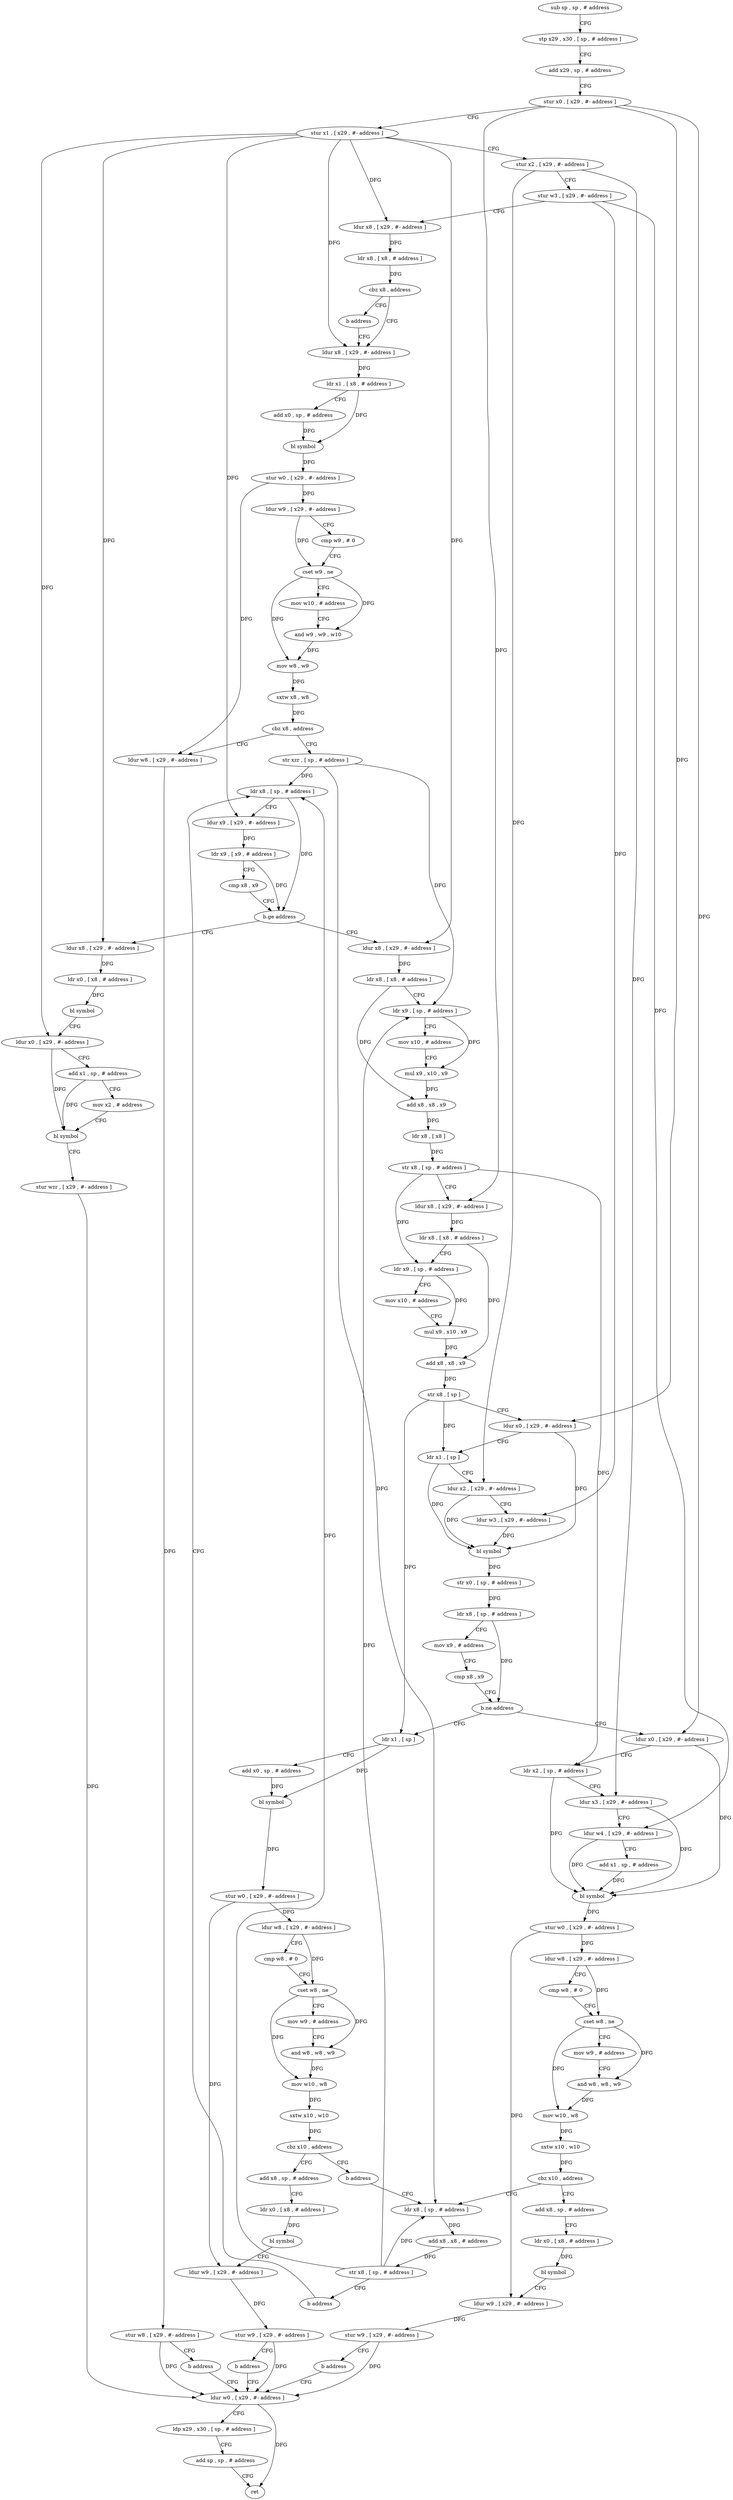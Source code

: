 digraph "func" {
"4305200" [label = "sub sp , sp , # address" ]
"4305204" [label = "stp x29 , x30 , [ sp , # address ]" ]
"4305208" [label = "add x29 , sp , # address" ]
"4305212" [label = "stur x0 , [ x29 , #- address ]" ]
"4305216" [label = "stur x1 , [ x29 , #- address ]" ]
"4305220" [label = "stur x2 , [ x29 , #- address ]" ]
"4305224" [label = "stur w3 , [ x29 , #- address ]" ]
"4305228" [label = "ldur x8 , [ x29 , #- address ]" ]
"4305232" [label = "ldr x8 , [ x8 , # address ]" ]
"4305236" [label = "cbz x8 , address" ]
"4305244" [label = "ldur x8 , [ x29 , #- address ]" ]
"4305240" [label = "b address" ]
"4305248" [label = "ldr x1 , [ x8 , # address ]" ]
"4305252" [label = "add x0 , sp , # address" ]
"4305256" [label = "bl symbol" ]
"4305260" [label = "stur w0 , [ x29 , #- address ]" ]
"4305264" [label = "ldur w9 , [ x29 , #- address ]" ]
"4305268" [label = "cmp w9 , # 0" ]
"4305272" [label = "cset w9 , ne" ]
"4305276" [label = "mov w10 , # address" ]
"4305280" [label = "and w9 , w9 , w10" ]
"4305284" [label = "mov w8 , w9" ]
"4305288" [label = "sxtw x8 , w8" ]
"4305292" [label = "cbz x8 , address" ]
"4305308" [label = "str xzr , [ sp , # address ]" ]
"4305296" [label = "ldur w8 , [ x29 , #- address ]" ]
"4305312" [label = "ldr x8 , [ sp , # address ]" ]
"4305300" [label = "stur w8 , [ x29 , #- address ]" ]
"4305304" [label = "b address" ]
"4305640" [label = "ldur w0 , [ x29 , #- address ]" ]
"4305608" [label = "ldur x8 , [ x29 , #- address ]" ]
"4305612" [label = "ldr x0 , [ x8 , # address ]" ]
"4305616" [label = "bl symbol" ]
"4305620" [label = "ldur x0 , [ x29 , #- address ]" ]
"4305624" [label = "add x1 , sp , # address" ]
"4305628" [label = "mov x2 , # address" ]
"4305632" [label = "bl symbol" ]
"4305636" [label = "stur wzr , [ x29 , #- address ]" ]
"4305332" [label = "ldur x8 , [ x29 , #- address ]" ]
"4305336" [label = "ldr x8 , [ x8 , # address ]" ]
"4305340" [label = "ldr x9 , [ sp , # address ]" ]
"4305344" [label = "mov x10 , # address" ]
"4305348" [label = "mul x9 , x10 , x9" ]
"4305352" [label = "add x8 , x8 , x9" ]
"4305356" [label = "ldr x8 , [ x8 ]" ]
"4305360" [label = "str x8 , [ sp , # address ]" ]
"4305364" [label = "ldur x8 , [ x29 , #- address ]" ]
"4305368" [label = "ldr x8 , [ x8 , # address ]" ]
"4305372" [label = "ldr x9 , [ sp , # address ]" ]
"4305376" [label = "mov x10 , # address" ]
"4305380" [label = "mul x9 , x10 , x9" ]
"4305384" [label = "add x8 , x8 , x9" ]
"4305388" [label = "str x8 , [ sp ]" ]
"4305392" [label = "ldur x0 , [ x29 , #- address ]" ]
"4305396" [label = "ldr x1 , [ sp ]" ]
"4305400" [label = "ldur x2 , [ x29 , #- address ]" ]
"4305404" [label = "ldur w3 , [ x29 , #- address ]" ]
"4305408" [label = "bl symbol" ]
"4305412" [label = "str x0 , [ sp , # address ]" ]
"4305416" [label = "ldr x8 , [ sp , # address ]" ]
"4305420" [label = "mov x9 , # address" ]
"4305424" [label = "cmp x8 , x9" ]
"4305428" [label = "b.ne address" ]
"4305508" [label = "ldur x0 , [ x29 , #- address ]" ]
"4305432" [label = "ldr x1 , [ sp ]" ]
"4305644" [label = "ldp x29 , x30 , [ sp , # address ]" ]
"4305648" [label = "add sp , sp , # address" ]
"4305652" [label = "ret" ]
"4305512" [label = "ldr x2 , [ sp , # address ]" ]
"4305516" [label = "ldur x3 , [ x29 , #- address ]" ]
"4305520" [label = "ldur w4 , [ x29 , #- address ]" ]
"4305524" [label = "add x1 , sp , # address" ]
"4305528" [label = "bl symbol" ]
"4305532" [label = "stur w0 , [ x29 , #- address ]" ]
"4305536" [label = "ldur w8 , [ x29 , #- address ]" ]
"4305540" [label = "cmp w8 , # 0" ]
"4305544" [label = "cset w8 , ne" ]
"4305548" [label = "mov w9 , # address" ]
"4305552" [label = "and w8 , w8 , w9" ]
"4305556" [label = "mov w10 , w8" ]
"4305560" [label = "sxtw x10 , w10" ]
"4305564" [label = "cbz x10 , address" ]
"4305592" [label = "ldr x8 , [ sp , # address ]" ]
"4305568" [label = "add x8 , sp , # address" ]
"4305436" [label = "add x0 , sp , # address" ]
"4305440" [label = "bl symbol" ]
"4305444" [label = "stur w0 , [ x29 , #- address ]" ]
"4305448" [label = "ldur w8 , [ x29 , #- address ]" ]
"4305452" [label = "cmp w8 , # 0" ]
"4305456" [label = "cset w8 , ne" ]
"4305460" [label = "mov w9 , # address" ]
"4305464" [label = "and w8 , w8 , w9" ]
"4305468" [label = "mov w10 , w8" ]
"4305472" [label = "sxtw x10 , w10" ]
"4305476" [label = "cbz x10 , address" ]
"4305504" [label = "b address" ]
"4305480" [label = "add x8 , sp , # address" ]
"4305596" [label = "add x8 , x8 , # address" ]
"4305600" [label = "str x8 , [ sp , # address ]" ]
"4305604" [label = "b address" ]
"4305572" [label = "ldr x0 , [ x8 , # address ]" ]
"4305576" [label = "bl symbol" ]
"4305580" [label = "ldur w9 , [ x29 , #- address ]" ]
"4305584" [label = "stur w9 , [ x29 , #- address ]" ]
"4305588" [label = "b address" ]
"4305484" [label = "ldr x0 , [ x8 , # address ]" ]
"4305488" [label = "bl symbol" ]
"4305492" [label = "ldur w9 , [ x29 , #- address ]" ]
"4305496" [label = "stur w9 , [ x29 , #- address ]" ]
"4305500" [label = "b address" ]
"4305316" [label = "ldur x9 , [ x29 , #- address ]" ]
"4305320" [label = "ldr x9 , [ x9 , # address ]" ]
"4305324" [label = "cmp x8 , x9" ]
"4305328" [label = "b.ge address" ]
"4305200" -> "4305204" [ label = "CFG" ]
"4305204" -> "4305208" [ label = "CFG" ]
"4305208" -> "4305212" [ label = "CFG" ]
"4305212" -> "4305216" [ label = "CFG" ]
"4305212" -> "4305364" [ label = "DFG" ]
"4305212" -> "4305392" [ label = "DFG" ]
"4305212" -> "4305508" [ label = "DFG" ]
"4305216" -> "4305220" [ label = "CFG" ]
"4305216" -> "4305228" [ label = "DFG" ]
"4305216" -> "4305244" [ label = "DFG" ]
"4305216" -> "4305316" [ label = "DFG" ]
"4305216" -> "4305608" [ label = "DFG" ]
"4305216" -> "4305620" [ label = "DFG" ]
"4305216" -> "4305332" [ label = "DFG" ]
"4305220" -> "4305224" [ label = "CFG" ]
"4305220" -> "4305400" [ label = "DFG" ]
"4305220" -> "4305516" [ label = "DFG" ]
"4305224" -> "4305228" [ label = "CFG" ]
"4305224" -> "4305404" [ label = "DFG" ]
"4305224" -> "4305520" [ label = "DFG" ]
"4305228" -> "4305232" [ label = "DFG" ]
"4305232" -> "4305236" [ label = "DFG" ]
"4305236" -> "4305244" [ label = "CFG" ]
"4305236" -> "4305240" [ label = "CFG" ]
"4305244" -> "4305248" [ label = "DFG" ]
"4305240" -> "4305244" [ label = "CFG" ]
"4305248" -> "4305252" [ label = "CFG" ]
"4305248" -> "4305256" [ label = "DFG" ]
"4305252" -> "4305256" [ label = "DFG" ]
"4305256" -> "4305260" [ label = "DFG" ]
"4305260" -> "4305264" [ label = "DFG" ]
"4305260" -> "4305296" [ label = "DFG" ]
"4305264" -> "4305268" [ label = "CFG" ]
"4305264" -> "4305272" [ label = "DFG" ]
"4305268" -> "4305272" [ label = "CFG" ]
"4305272" -> "4305276" [ label = "CFG" ]
"4305272" -> "4305280" [ label = "DFG" ]
"4305272" -> "4305284" [ label = "DFG" ]
"4305276" -> "4305280" [ label = "CFG" ]
"4305280" -> "4305284" [ label = "DFG" ]
"4305284" -> "4305288" [ label = "DFG" ]
"4305288" -> "4305292" [ label = "DFG" ]
"4305292" -> "4305308" [ label = "CFG" ]
"4305292" -> "4305296" [ label = "CFG" ]
"4305308" -> "4305312" [ label = "DFG" ]
"4305308" -> "4305340" [ label = "DFG" ]
"4305308" -> "4305592" [ label = "DFG" ]
"4305296" -> "4305300" [ label = "DFG" ]
"4305312" -> "4305316" [ label = "CFG" ]
"4305312" -> "4305328" [ label = "DFG" ]
"4305300" -> "4305304" [ label = "CFG" ]
"4305300" -> "4305640" [ label = "DFG" ]
"4305304" -> "4305640" [ label = "CFG" ]
"4305640" -> "4305644" [ label = "CFG" ]
"4305640" -> "4305652" [ label = "DFG" ]
"4305608" -> "4305612" [ label = "DFG" ]
"4305612" -> "4305616" [ label = "DFG" ]
"4305616" -> "4305620" [ label = "CFG" ]
"4305620" -> "4305624" [ label = "CFG" ]
"4305620" -> "4305632" [ label = "DFG" ]
"4305624" -> "4305628" [ label = "CFG" ]
"4305624" -> "4305632" [ label = "DFG" ]
"4305628" -> "4305632" [ label = "CFG" ]
"4305632" -> "4305636" [ label = "CFG" ]
"4305636" -> "4305640" [ label = "DFG" ]
"4305332" -> "4305336" [ label = "DFG" ]
"4305336" -> "4305340" [ label = "CFG" ]
"4305336" -> "4305352" [ label = "DFG" ]
"4305340" -> "4305344" [ label = "CFG" ]
"4305340" -> "4305348" [ label = "DFG" ]
"4305344" -> "4305348" [ label = "CFG" ]
"4305348" -> "4305352" [ label = "DFG" ]
"4305352" -> "4305356" [ label = "DFG" ]
"4305356" -> "4305360" [ label = "DFG" ]
"4305360" -> "4305364" [ label = "CFG" ]
"4305360" -> "4305372" [ label = "DFG" ]
"4305360" -> "4305512" [ label = "DFG" ]
"4305364" -> "4305368" [ label = "DFG" ]
"4305368" -> "4305372" [ label = "CFG" ]
"4305368" -> "4305384" [ label = "DFG" ]
"4305372" -> "4305376" [ label = "CFG" ]
"4305372" -> "4305380" [ label = "DFG" ]
"4305376" -> "4305380" [ label = "CFG" ]
"4305380" -> "4305384" [ label = "DFG" ]
"4305384" -> "4305388" [ label = "DFG" ]
"4305388" -> "4305392" [ label = "CFG" ]
"4305388" -> "4305396" [ label = "DFG" ]
"4305388" -> "4305432" [ label = "DFG" ]
"4305392" -> "4305396" [ label = "CFG" ]
"4305392" -> "4305408" [ label = "DFG" ]
"4305396" -> "4305400" [ label = "CFG" ]
"4305396" -> "4305408" [ label = "DFG" ]
"4305400" -> "4305404" [ label = "CFG" ]
"4305400" -> "4305408" [ label = "DFG" ]
"4305404" -> "4305408" [ label = "DFG" ]
"4305408" -> "4305412" [ label = "DFG" ]
"4305412" -> "4305416" [ label = "DFG" ]
"4305416" -> "4305420" [ label = "CFG" ]
"4305416" -> "4305428" [ label = "DFG" ]
"4305420" -> "4305424" [ label = "CFG" ]
"4305424" -> "4305428" [ label = "CFG" ]
"4305428" -> "4305508" [ label = "CFG" ]
"4305428" -> "4305432" [ label = "CFG" ]
"4305508" -> "4305512" [ label = "CFG" ]
"4305508" -> "4305528" [ label = "DFG" ]
"4305432" -> "4305436" [ label = "CFG" ]
"4305432" -> "4305440" [ label = "DFG" ]
"4305644" -> "4305648" [ label = "CFG" ]
"4305648" -> "4305652" [ label = "CFG" ]
"4305512" -> "4305516" [ label = "CFG" ]
"4305512" -> "4305528" [ label = "DFG" ]
"4305516" -> "4305520" [ label = "CFG" ]
"4305516" -> "4305528" [ label = "DFG" ]
"4305520" -> "4305524" [ label = "CFG" ]
"4305520" -> "4305528" [ label = "DFG" ]
"4305524" -> "4305528" [ label = "DFG" ]
"4305528" -> "4305532" [ label = "DFG" ]
"4305532" -> "4305536" [ label = "DFG" ]
"4305532" -> "4305580" [ label = "DFG" ]
"4305536" -> "4305540" [ label = "CFG" ]
"4305536" -> "4305544" [ label = "DFG" ]
"4305540" -> "4305544" [ label = "CFG" ]
"4305544" -> "4305548" [ label = "CFG" ]
"4305544" -> "4305552" [ label = "DFG" ]
"4305544" -> "4305556" [ label = "DFG" ]
"4305548" -> "4305552" [ label = "CFG" ]
"4305552" -> "4305556" [ label = "DFG" ]
"4305556" -> "4305560" [ label = "DFG" ]
"4305560" -> "4305564" [ label = "DFG" ]
"4305564" -> "4305592" [ label = "CFG" ]
"4305564" -> "4305568" [ label = "CFG" ]
"4305592" -> "4305596" [ label = "DFG" ]
"4305568" -> "4305572" [ label = "CFG" ]
"4305436" -> "4305440" [ label = "DFG" ]
"4305440" -> "4305444" [ label = "DFG" ]
"4305444" -> "4305448" [ label = "DFG" ]
"4305444" -> "4305492" [ label = "DFG" ]
"4305448" -> "4305452" [ label = "CFG" ]
"4305448" -> "4305456" [ label = "DFG" ]
"4305452" -> "4305456" [ label = "CFG" ]
"4305456" -> "4305460" [ label = "CFG" ]
"4305456" -> "4305464" [ label = "DFG" ]
"4305456" -> "4305468" [ label = "DFG" ]
"4305460" -> "4305464" [ label = "CFG" ]
"4305464" -> "4305468" [ label = "DFG" ]
"4305468" -> "4305472" [ label = "DFG" ]
"4305472" -> "4305476" [ label = "DFG" ]
"4305476" -> "4305504" [ label = "CFG" ]
"4305476" -> "4305480" [ label = "CFG" ]
"4305504" -> "4305592" [ label = "CFG" ]
"4305480" -> "4305484" [ label = "CFG" ]
"4305596" -> "4305600" [ label = "DFG" ]
"4305600" -> "4305604" [ label = "CFG" ]
"4305600" -> "4305312" [ label = "DFG" ]
"4305600" -> "4305340" [ label = "DFG" ]
"4305600" -> "4305592" [ label = "DFG" ]
"4305604" -> "4305312" [ label = "CFG" ]
"4305572" -> "4305576" [ label = "DFG" ]
"4305576" -> "4305580" [ label = "CFG" ]
"4305580" -> "4305584" [ label = "DFG" ]
"4305584" -> "4305588" [ label = "CFG" ]
"4305584" -> "4305640" [ label = "DFG" ]
"4305588" -> "4305640" [ label = "CFG" ]
"4305484" -> "4305488" [ label = "DFG" ]
"4305488" -> "4305492" [ label = "CFG" ]
"4305492" -> "4305496" [ label = "DFG" ]
"4305496" -> "4305500" [ label = "CFG" ]
"4305496" -> "4305640" [ label = "DFG" ]
"4305500" -> "4305640" [ label = "CFG" ]
"4305316" -> "4305320" [ label = "DFG" ]
"4305320" -> "4305324" [ label = "CFG" ]
"4305320" -> "4305328" [ label = "DFG" ]
"4305324" -> "4305328" [ label = "CFG" ]
"4305328" -> "4305608" [ label = "CFG" ]
"4305328" -> "4305332" [ label = "CFG" ]
}
